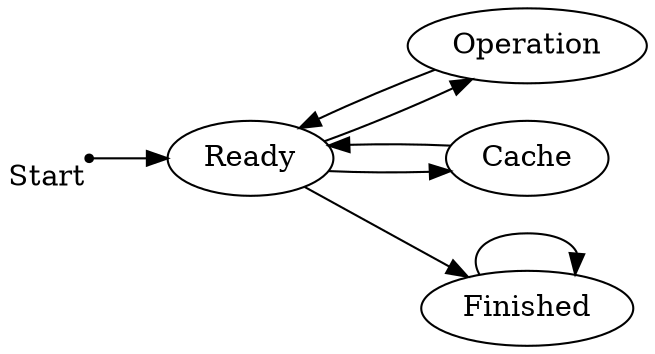 digraph processor {
  rankdir=LR;
  dpi=600;

  node [shape = point] Start [xlabel = Start];
  node [shape = oval] Ready;
  node [shape = oval] Operation;
  node [shape = oval] Cache;
  node [shape = oval] Finished;

  Start -> Ready;
  Ready -> Operation;
  Operation -> Ready;
  Ready -> Cache;
  Cache -> Ready;
  Ready -> Finished;
  Finished -> Finished;
}
